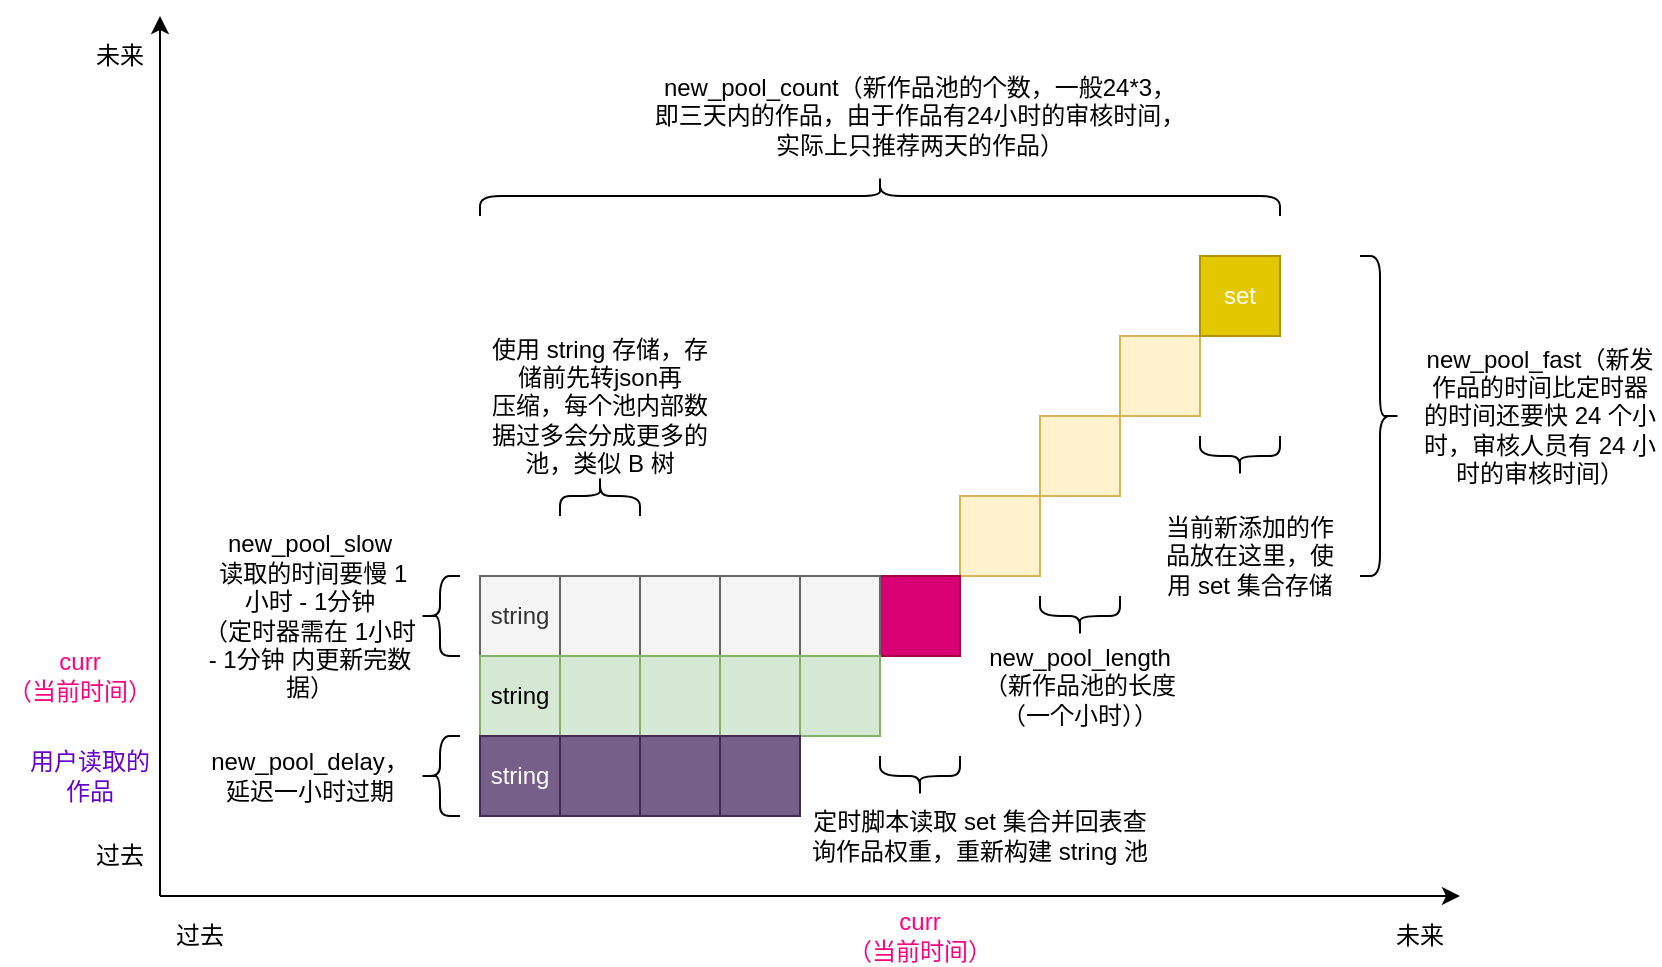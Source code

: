 <mxfile version="13.9.7" type="github">
  <diagram id="cCCDkaBHg8uqUn4k1H9-" name="Page-1">
    <mxGraphModel dx="1032" dy="477" grid="1" gridSize="10" guides="1" tooltips="1" connect="1" arrows="1" fold="1" page="1" pageScale="1" pageWidth="583" pageHeight="827" background="none" math="0" shadow="0">
      <root>
        <mxCell id="0" />
        <mxCell id="1" parent="0" />
        <mxCell id="WJQqNfOGAwRab13hlmCF-1" value="" style="rounded=0;whiteSpace=wrap;html=1;fillColor=#fff2cc;strokeColor=#d6b656;" vertex="1" parent="1">
          <mxGeometry x="600" y="280" width="40" height="40" as="geometry" />
        </mxCell>
        <mxCell id="WJQqNfOGAwRab13hlmCF-2" value="" style="rounded=0;whiteSpace=wrap;html=1;fillColor=#fff2cc;strokeColor=#d6b656;" vertex="1" parent="1">
          <mxGeometry x="640" y="240" width="40" height="40" as="geometry" />
        </mxCell>
        <mxCell id="WJQqNfOGAwRab13hlmCF-3" value="" style="rounded=0;whiteSpace=wrap;html=1;fillColor=#fff2cc;strokeColor=#d6b656;" vertex="1" parent="1">
          <mxGeometry x="680" y="200" width="40" height="40" as="geometry" />
        </mxCell>
        <mxCell id="WJQqNfOGAwRab13hlmCF-5" value="" style="rounded=0;whiteSpace=wrap;html=1;fillColor=#d80073;strokeColor=#A50040;fontColor=#ffffff;" vertex="1" parent="1">
          <mxGeometry x="560" y="320" width="40" height="40" as="geometry" />
        </mxCell>
        <mxCell id="WJQqNfOGAwRab13hlmCF-6" value="" style="rounded=0;whiteSpace=wrap;html=1;fillColor=#f5f5f5;strokeColor=#666666;fontColor=#333333;" vertex="1" parent="1">
          <mxGeometry x="520" y="320" width="40" height="40" as="geometry" />
        </mxCell>
        <mxCell id="WJQqNfOGAwRab13hlmCF-7" value="" style="rounded=0;whiteSpace=wrap;html=1;fillColor=#f5f5f5;strokeColor=#666666;fontColor=#333333;" vertex="1" parent="1">
          <mxGeometry x="480" y="320" width="40" height="40" as="geometry" />
        </mxCell>
        <mxCell id="WJQqNfOGAwRab13hlmCF-8" value="" style="rounded=0;whiteSpace=wrap;html=1;fillColor=#f5f5f5;strokeColor=#666666;fontColor=#333333;" vertex="1" parent="1">
          <mxGeometry x="440" y="320" width="40" height="40" as="geometry" />
        </mxCell>
        <mxCell id="WJQqNfOGAwRab13hlmCF-9" value="" style="rounded=0;whiteSpace=wrap;html=1;fillColor=#f5f5f5;strokeColor=#666666;fontColor=#333333;" vertex="1" parent="1">
          <mxGeometry x="400" y="320" width="40" height="40" as="geometry" />
        </mxCell>
        <mxCell id="WJQqNfOGAwRab13hlmCF-10" value="string" style="rounded=0;whiteSpace=wrap;html=1;fillColor=#f5f5f5;strokeColor=#666666;fontColor=#333333;" vertex="1" parent="1">
          <mxGeometry x="360" y="320" width="40" height="40" as="geometry" />
        </mxCell>
        <mxCell id="WJQqNfOGAwRab13hlmCF-11" value="" style="rounded=0;whiteSpace=wrap;html=1;fillColor=#d5e8d4;strokeColor=#82b366;" vertex="1" parent="1">
          <mxGeometry x="480" y="360" width="40" height="40" as="geometry" />
        </mxCell>
        <mxCell id="WJQqNfOGAwRab13hlmCF-12" value="" style="rounded=0;whiteSpace=wrap;html=1;fillColor=#d5e8d4;strokeColor=#82b366;" vertex="1" parent="1">
          <mxGeometry x="440" y="360" width="40" height="40" as="geometry" />
        </mxCell>
        <mxCell id="WJQqNfOGAwRab13hlmCF-13" value="" style="rounded=0;whiteSpace=wrap;html=1;fillColor=#d5e8d4;strokeColor=#82b366;" vertex="1" parent="1">
          <mxGeometry x="400" y="360" width="40" height="40" as="geometry" />
        </mxCell>
        <mxCell id="WJQqNfOGAwRab13hlmCF-14" value="string" style="rounded=0;whiteSpace=wrap;html=1;fillColor=#d5e8d4;strokeColor=#82b366;" vertex="1" parent="1">
          <mxGeometry x="360" y="360" width="40" height="40" as="geometry" />
        </mxCell>
        <mxCell id="WJQqNfOGAwRab13hlmCF-15" value="" style="rounded=0;whiteSpace=wrap;html=1;fillColor=#d5e8d4;strokeColor=#82b366;" vertex="1" parent="1">
          <mxGeometry x="520" y="360" width="40" height="40" as="geometry" />
        </mxCell>
        <mxCell id="WJQqNfOGAwRab13hlmCF-17" value="" style="endArrow=classic;html=1;" edge="1" parent="1">
          <mxGeometry width="50" height="50" relative="1" as="geometry">
            <mxPoint x="200" y="480" as="sourcePoint" />
            <mxPoint x="200" y="40" as="targetPoint" />
          </mxGeometry>
        </mxCell>
        <mxCell id="WJQqNfOGAwRab13hlmCF-18" value="" style="endArrow=classic;html=1;" edge="1" parent="1">
          <mxGeometry width="50" height="50" relative="1" as="geometry">
            <mxPoint x="200" y="480" as="sourcePoint" />
            <mxPoint x="850" y="480" as="targetPoint" />
          </mxGeometry>
        </mxCell>
        <mxCell id="WJQqNfOGAwRab13hlmCF-19" value="&lt;font color=&quot;#ff0080&quot;&gt;curr&lt;br&gt;（当前时间）&lt;/font&gt;" style="text;html=1;strokeColor=none;fillColor=none;align=center;verticalAlign=middle;whiteSpace=wrap;rounded=0;" vertex="1" parent="1">
          <mxGeometry x="540" y="490" width="80" height="20" as="geometry" />
        </mxCell>
        <mxCell id="WJQqNfOGAwRab13hlmCF-20" value="过去" style="text;html=1;strokeColor=none;fillColor=none;align=center;verticalAlign=middle;whiteSpace=wrap;rounded=0;" vertex="1" parent="1">
          <mxGeometry x="200" y="490" width="40" height="20" as="geometry" />
        </mxCell>
        <mxCell id="WJQqNfOGAwRab13hlmCF-21" value="未来" style="text;html=1;strokeColor=none;fillColor=none;align=center;verticalAlign=middle;whiteSpace=wrap;rounded=0;" vertex="1" parent="1">
          <mxGeometry x="810" y="490" width="40" height="20" as="geometry" />
        </mxCell>
        <mxCell id="WJQqNfOGAwRab13hlmCF-22" value="过去" style="text;html=1;strokeColor=none;fillColor=none;align=center;verticalAlign=middle;whiteSpace=wrap;rounded=0;" vertex="1" parent="1">
          <mxGeometry x="160" y="450" width="40" height="20" as="geometry" />
        </mxCell>
        <mxCell id="WJQqNfOGAwRab13hlmCF-23" value="未来" style="text;html=1;strokeColor=none;fillColor=none;align=center;verticalAlign=middle;whiteSpace=wrap;rounded=0;" vertex="1" parent="1">
          <mxGeometry x="160" y="50" width="40" height="20" as="geometry" />
        </mxCell>
        <mxCell id="WJQqNfOGAwRab13hlmCF-24" value="" style="shape=curlyBracket;whiteSpace=wrap;html=1;rounded=1;rotation=90;" vertex="1" parent="1">
          <mxGeometry x="550" y="-70" width="20" height="400" as="geometry" />
        </mxCell>
        <mxCell id="WJQqNfOGAwRab13hlmCF-26" value="new_pool_count（新作品池的个数，一般24*3，即三天内的作品，由于作品有24小时的审核时间，实际上只推荐两天的作品）" style="text;html=1;strokeColor=none;fillColor=none;align=center;verticalAlign=middle;whiteSpace=wrap;rounded=0;" vertex="1" parent="1">
          <mxGeometry x="445" y="80" width="270" height="20" as="geometry" />
        </mxCell>
        <mxCell id="WJQqNfOGAwRab13hlmCF-27" value="&lt;font color=&quot;#ff0080&quot;&gt;curr&lt;br&gt;（当前时间）&lt;/font&gt;" style="text;html=1;strokeColor=none;fillColor=none;align=center;verticalAlign=middle;whiteSpace=wrap;rounded=0;" vertex="1" parent="1">
          <mxGeometry x="120" y="360" width="80" height="20" as="geometry" />
        </mxCell>
        <mxCell id="WJQqNfOGAwRab13hlmCF-28" value="&lt;font color=&quot;#6600cc&quot;&gt;用户读取的作品&lt;/font&gt;" style="text;html=1;strokeColor=none;fillColor=none;align=center;verticalAlign=middle;whiteSpace=wrap;rounded=0;" vertex="1" parent="1">
          <mxGeometry x="130" y="410" width="70" height="20" as="geometry" />
        </mxCell>
        <mxCell id="WJQqNfOGAwRab13hlmCF-29" value="new_pool_slow&lt;br&gt;&amp;nbsp;读取的时间要慢 1小时 - 1分钟&lt;br&gt;（定时器需在 1小时 - 1分钟 内更新完数据）" style="text;html=1;strokeColor=none;fillColor=none;align=center;verticalAlign=middle;whiteSpace=wrap;rounded=0;" vertex="1" parent="1">
          <mxGeometry x="220" y="330" width="110" height="20" as="geometry" />
        </mxCell>
        <mxCell id="WJQqNfOGAwRab13hlmCF-30" value="new_pool_length（新作品池的长度（一个小时））" style="text;html=1;strokeColor=none;fillColor=none;align=center;verticalAlign=middle;whiteSpace=wrap;rounded=0;" vertex="1" parent="1">
          <mxGeometry x="605" y="370" width="110" height="10" as="geometry" />
        </mxCell>
        <mxCell id="WJQqNfOGAwRab13hlmCF-31" value="" style="shape=curlyBracket;whiteSpace=wrap;html=1;rounded=1;rotation=-90;" vertex="1" parent="1">
          <mxGeometry x="650" y="320" width="20" height="40" as="geometry" />
        </mxCell>
        <mxCell id="WJQqNfOGAwRab13hlmCF-35" value="" style="shape=curlyBracket;whiteSpace=wrap;html=1;rounded=1;" vertex="1" parent="1">
          <mxGeometry x="330" y="320" width="20" height="40" as="geometry" />
        </mxCell>
        <mxCell id="WJQqNfOGAwRab13hlmCF-38" value="set" style="rounded=0;whiteSpace=wrap;html=1;fillColor=#e3c800;strokeColor=#B09500;fontColor=#ffffff;" vertex="1" parent="1">
          <mxGeometry x="720" y="160" width="40" height="40" as="geometry" />
        </mxCell>
        <mxCell id="WJQqNfOGAwRab13hlmCF-39" value="" style="shape=curlyBracket;whiteSpace=wrap;html=1;rounded=1;rotation=90;" vertex="1" parent="1">
          <mxGeometry x="410" y="260" width="20" height="40" as="geometry" />
        </mxCell>
        <mxCell id="WJQqNfOGAwRab13hlmCF-40" value="使用 string 存储，存储前先转json再&lt;br&gt;压缩，每个池内部数据过多会分成更多的池，类似 B 树" style="text;html=1;strokeColor=none;fillColor=none;align=center;verticalAlign=middle;whiteSpace=wrap;rounded=0;" vertex="1" parent="1">
          <mxGeometry x="360" y="220" width="120" height="30" as="geometry" />
        </mxCell>
        <mxCell id="WJQqNfOGAwRab13hlmCF-41" value="" style="shape=curlyBracket;whiteSpace=wrap;html=1;rounded=1;rotation=-90;" vertex="1" parent="1">
          <mxGeometry x="730" y="240" width="20" height="40" as="geometry" />
        </mxCell>
        <mxCell id="WJQqNfOGAwRab13hlmCF-42" value="当前新添加的作品放在这里，使用 set 集合存储" style="text;html=1;strokeColor=none;fillColor=none;align=center;verticalAlign=middle;whiteSpace=wrap;rounded=0;" vertex="1" parent="1">
          <mxGeometry x="700" y="300" width="90" height="20" as="geometry" />
        </mxCell>
        <mxCell id="WJQqNfOGAwRab13hlmCF-44" value="" style="rounded=0;whiteSpace=wrap;html=1;fillColor=#76608a;strokeColor=#432D57;fontColor=#ffffff;" vertex="1" parent="1">
          <mxGeometry x="480" y="400" width="40" height="40" as="geometry" />
        </mxCell>
        <mxCell id="WJQqNfOGAwRab13hlmCF-45" value="" style="rounded=0;whiteSpace=wrap;html=1;fillColor=#76608a;strokeColor=#432D57;fontColor=#ffffff;" vertex="1" parent="1">
          <mxGeometry x="440" y="400" width="40" height="40" as="geometry" />
        </mxCell>
        <mxCell id="WJQqNfOGAwRab13hlmCF-46" value="" style="rounded=0;whiteSpace=wrap;html=1;fillColor=#76608a;strokeColor=#432D57;fontColor=#ffffff;" vertex="1" parent="1">
          <mxGeometry x="400" y="400" width="40" height="40" as="geometry" />
        </mxCell>
        <mxCell id="WJQqNfOGAwRab13hlmCF-47" value="string" style="rounded=0;whiteSpace=wrap;html=1;fillColor=#76608a;strokeColor=#432D57;fontColor=#ffffff;" vertex="1" parent="1">
          <mxGeometry x="360" y="400" width="40" height="40" as="geometry" />
        </mxCell>
        <mxCell id="WJQqNfOGAwRab13hlmCF-48" value="new_pool_delay，延迟一小时过期" style="text;html=1;strokeColor=none;fillColor=none;align=center;verticalAlign=middle;whiteSpace=wrap;rounded=0;" vertex="1" parent="1">
          <mxGeometry x="255" y="410" width="40" height="20" as="geometry" />
        </mxCell>
        <mxCell id="WJQqNfOGAwRab13hlmCF-49" value="" style="shape=curlyBracket;whiteSpace=wrap;html=1;rounded=1;" vertex="1" parent="1">
          <mxGeometry x="330" y="400" width="20" height="40" as="geometry" />
        </mxCell>
        <mxCell id="WJQqNfOGAwRab13hlmCF-50" value="" style="shape=curlyBracket;whiteSpace=wrap;html=1;rounded=1;rotation=-180;" vertex="1" parent="1">
          <mxGeometry x="800" y="160" width="20" height="160" as="geometry" />
        </mxCell>
        <mxCell id="WJQqNfOGAwRab13hlmCF-51" value="new_pool_fast（新发作品的时间比定时器的时间还要快 24 个小时，审核人员有 24 小时的审核时间）" style="text;html=1;strokeColor=none;fillColor=none;align=center;verticalAlign=middle;whiteSpace=wrap;rounded=0;" vertex="1" parent="1">
          <mxGeometry x="830" y="230" width="120" height="20" as="geometry" />
        </mxCell>
        <mxCell id="WJQqNfOGAwRab13hlmCF-53" value="" style="shape=curlyBracket;whiteSpace=wrap;html=1;rounded=1;rotation=-90;" vertex="1" parent="1">
          <mxGeometry x="570" y="400" width="20" height="40" as="geometry" />
        </mxCell>
        <mxCell id="WJQqNfOGAwRab13hlmCF-55" value="定时脚本读取 set 集合并回表查询作品权重，重新构建 string 池" style="text;html=1;strokeColor=none;fillColor=none;align=center;verticalAlign=middle;whiteSpace=wrap;rounded=0;" vertex="1" parent="1">
          <mxGeometry x="520" y="440" width="180" height="20" as="geometry" />
        </mxCell>
      </root>
    </mxGraphModel>
  </diagram>
</mxfile>
